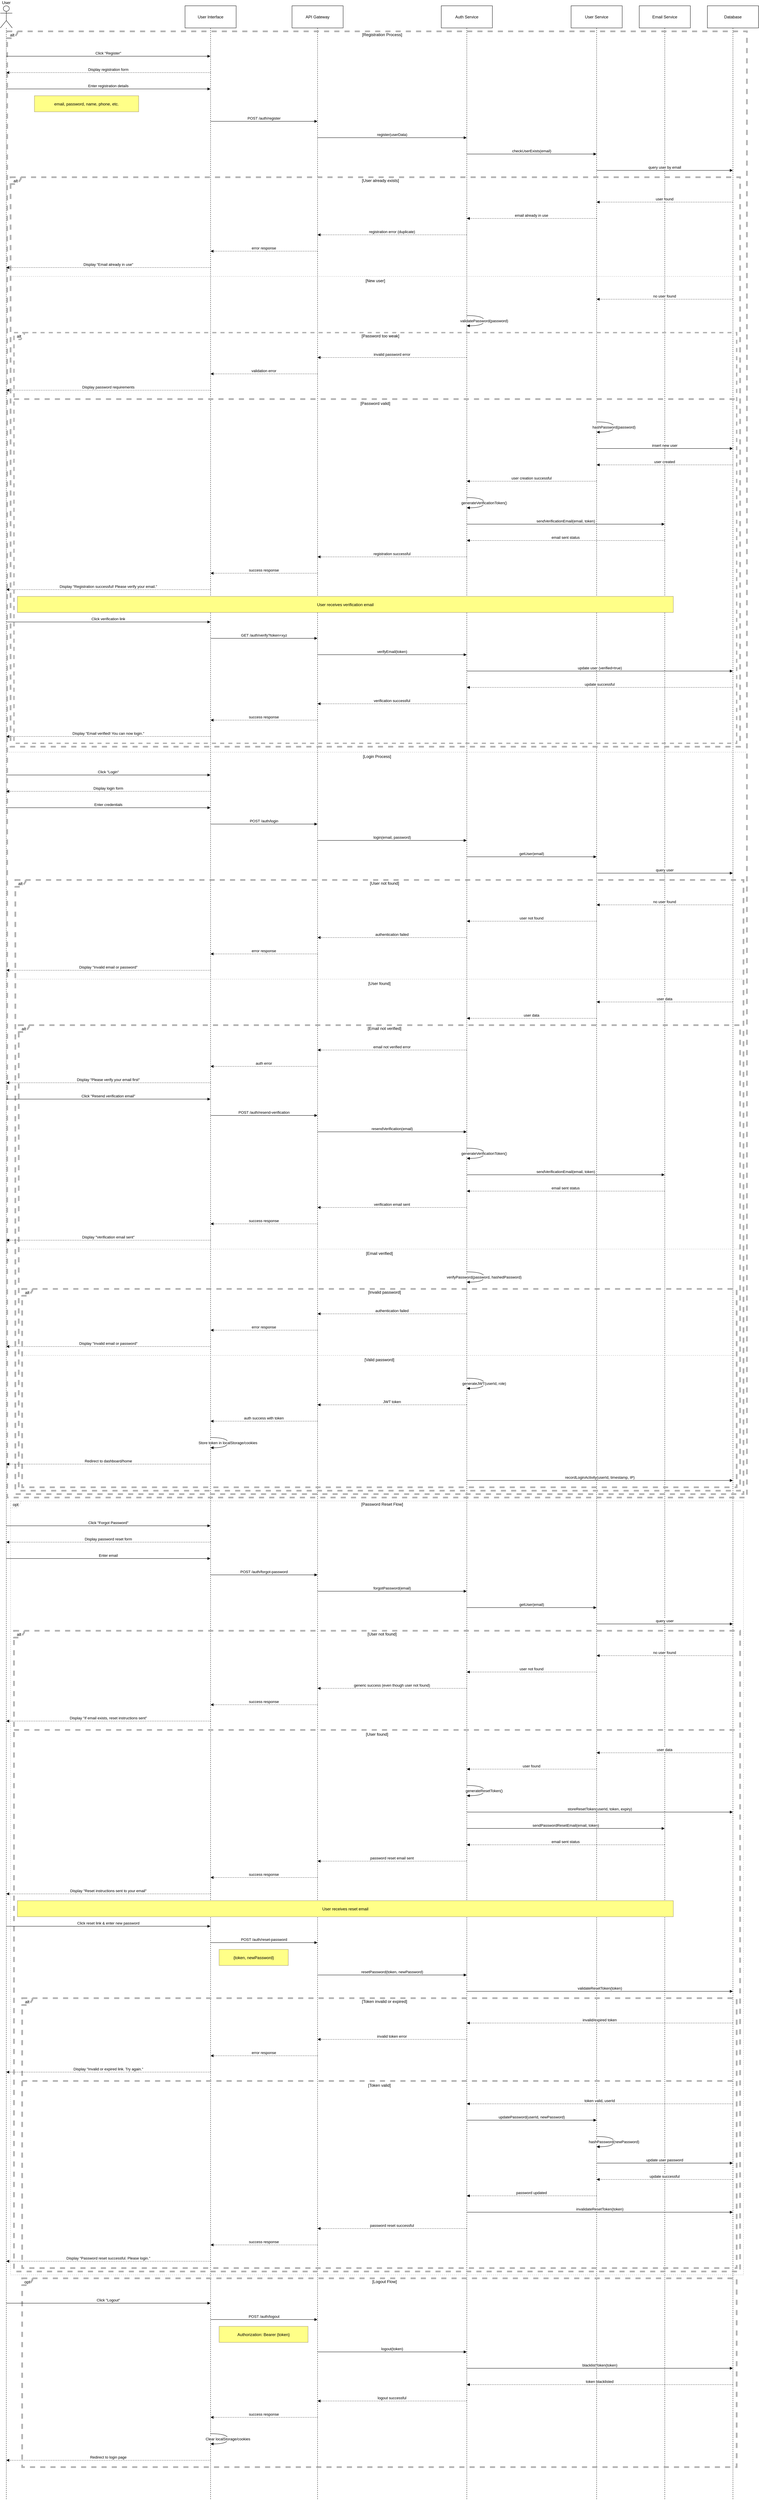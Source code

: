 <mxfile version="26.2.2">
  <diagram name="Page-1" id="yEhQBcXNi6j1XUw0fWUO">
    <mxGraphModel dx="1680" dy="1029" grid="1" gridSize="10" guides="1" tooltips="1" connect="1" arrows="1" fold="1" page="1" pageScale="1" pageWidth="850" pageHeight="1100" math="0" shadow="0">
      <root>
        <mxCell id="0" />
        <mxCell id="1" parent="0" />
        <mxCell id="PhnPV0rfydqtkL6QS3ha-1" value="User" style="shape=umlLifeline;perimeter=lifelinePerimeter;whiteSpace=wrap;container=1;dropTarget=0;collapsible=0;recursiveResize=0;outlineConnect=0;portConstraint=eastwest;newEdgeStyle={&quot;edgeStyle&quot;:&quot;elbowEdgeStyle&quot;,&quot;elbow&quot;:&quot;vertical&quot;,&quot;curved&quot;:0,&quot;rounded&quot;:0};participant=umlActor;verticalAlign=bottom;labelPosition=center;verticalLabelPosition=top;align=center;size=65;" vertex="1" parent="1">
          <mxGeometry x="20" y="20" width="35" height="7317" as="geometry" />
        </mxCell>
        <mxCell id="PhnPV0rfydqtkL6QS3ha-2" value="User Interface" style="shape=umlLifeline;perimeter=lifelinePerimeter;whiteSpace=wrap;container=1;dropTarget=0;collapsible=0;recursiveResize=0;outlineConnect=0;portConstraint=eastwest;newEdgeStyle={&quot;edgeStyle&quot;:&quot;elbowEdgeStyle&quot;,&quot;elbow&quot;:&quot;vertical&quot;,&quot;curved&quot;:0,&quot;rounded&quot;:0};size=65;" vertex="1" parent="1">
          <mxGeometry x="562" y="20" width="150" height="7317" as="geometry" />
        </mxCell>
        <mxCell id="PhnPV0rfydqtkL6QS3ha-3" value="API Gateway" style="shape=umlLifeline;perimeter=lifelinePerimeter;whiteSpace=wrap;container=1;dropTarget=0;collapsible=0;recursiveResize=0;outlineConnect=0;portConstraint=eastwest;newEdgeStyle={&quot;edgeStyle&quot;:&quot;elbowEdgeStyle&quot;,&quot;elbow&quot;:&quot;vertical&quot;,&quot;curved&quot;:0,&quot;rounded&quot;:0};size=65;" vertex="1" parent="1">
          <mxGeometry x="876" y="20" width="150" height="7317" as="geometry" />
        </mxCell>
        <mxCell id="PhnPV0rfydqtkL6QS3ha-4" value="Auth Service" style="shape=umlLifeline;perimeter=lifelinePerimeter;whiteSpace=wrap;container=1;dropTarget=0;collapsible=0;recursiveResize=0;outlineConnect=0;portConstraint=eastwest;newEdgeStyle={&quot;edgeStyle&quot;:&quot;elbowEdgeStyle&quot;,&quot;elbow&quot;:&quot;vertical&quot;,&quot;curved&quot;:0,&quot;rounded&quot;:0};size=65;" vertex="1" parent="1">
          <mxGeometry x="1314" y="20" width="150" height="7317" as="geometry" />
        </mxCell>
        <mxCell id="PhnPV0rfydqtkL6QS3ha-5" value="User Service" style="shape=umlLifeline;perimeter=lifelinePerimeter;whiteSpace=wrap;container=1;dropTarget=0;collapsible=0;recursiveResize=0;outlineConnect=0;portConstraint=eastwest;newEdgeStyle={&quot;edgeStyle&quot;:&quot;elbowEdgeStyle&quot;,&quot;elbow&quot;:&quot;vertical&quot;,&quot;curved&quot;:0,&quot;rounded&quot;:0};size=65;" vertex="1" parent="1">
          <mxGeometry x="1695" y="20" width="150" height="7317" as="geometry" />
        </mxCell>
        <mxCell id="PhnPV0rfydqtkL6QS3ha-6" value="Email Service" style="shape=umlLifeline;perimeter=lifelinePerimeter;whiteSpace=wrap;container=1;dropTarget=0;collapsible=0;recursiveResize=0;outlineConnect=0;portConstraint=eastwest;newEdgeStyle={&quot;edgeStyle&quot;:&quot;elbowEdgeStyle&quot;,&quot;elbow&quot;:&quot;vertical&quot;,&quot;curved&quot;:0,&quot;rounded&quot;:0};size=65;" vertex="1" parent="1">
          <mxGeometry x="1895" y="20" width="150" height="7317" as="geometry" />
        </mxCell>
        <mxCell id="PhnPV0rfydqtkL6QS3ha-7" value="Database" style="shape=umlLifeline;perimeter=lifelinePerimeter;whiteSpace=wrap;container=1;dropTarget=0;collapsible=0;recursiveResize=0;outlineConnect=0;portConstraint=eastwest;newEdgeStyle={&quot;edgeStyle&quot;:&quot;elbowEdgeStyle&quot;,&quot;elbow&quot;:&quot;vertical&quot;,&quot;curved&quot;:0,&quot;rounded&quot;:0};size=65;" vertex="1" parent="1">
          <mxGeometry x="2095" y="20" width="150" height="7317" as="geometry" />
        </mxCell>
        <mxCell id="PhnPV0rfydqtkL6QS3ha-8" value="alt" style="shape=umlFrame;dashed=1;pointerEvents=0;dropTarget=0;strokeColor=#B3B3B3;height=20;width=30;strokeWidth=4;" vertex="1" parent="1">
          <mxGeometry x="60" y="979" width="2121" height="1205" as="geometry" />
        </mxCell>
        <mxCell id="PhnPV0rfydqtkL6QS3ha-9" value="[Password too weak]" style="text;strokeColor=none;fillColor=none;align=center;verticalAlign=middle;whiteSpace=wrap;" vertex="1" parent="PhnPV0rfydqtkL6QS3ha-8">
          <mxGeometry x="30" width="2091" height="20" as="geometry" />
        </mxCell>
        <mxCell id="PhnPV0rfydqtkL6QS3ha-10" value="[Password valid]" style="shape=line;dashed=1;whiteSpace=wrap;verticalAlign=top;labelPosition=center;verticalLabelPosition=middle;align=center;strokeColor=#B3B3B3;strokeWidth=5;" vertex="1" parent="PhnPV0rfydqtkL6QS3ha-8">
          <mxGeometry y="194" width="2121" height="2" as="geometry" />
        </mxCell>
        <mxCell id="PhnPV0rfydqtkL6QS3ha-11" value="alt" style="shape=umlFrame;dashed=1;pointerEvents=0;dropTarget=0;strokeColor=#B3B3B3;height=20;width=30;strokeWidth=5;" vertex="1" parent="1">
          <mxGeometry x="50" y="523" width="2141" height="1671" as="geometry" />
        </mxCell>
        <mxCell id="PhnPV0rfydqtkL6QS3ha-12" value="[User already exists]" style="text;strokeColor=none;fillColor=none;align=center;verticalAlign=middle;whiteSpace=wrap;" vertex="1" parent="PhnPV0rfydqtkL6QS3ha-11">
          <mxGeometry x="30" width="2111" height="20" as="geometry" />
        </mxCell>
        <mxCell id="PhnPV0rfydqtkL6QS3ha-13" value="[New user]" style="shape=line;dashed=1;whiteSpace=wrap;verticalAlign=top;labelPosition=center;verticalLabelPosition=middle;align=center;strokeColor=#B3B3B3;" vertex="1" parent="PhnPV0rfydqtkL6QS3ha-11">
          <mxGeometry y="290" width="2141" height="2" as="geometry" />
        </mxCell>
        <mxCell id="PhnPV0rfydqtkL6QS3ha-14" value="alt" style="shape=umlFrame;dashed=1;pointerEvents=0;dropTarget=0;strokeColor=#B3B3B3;height=20;width=30;strokeWidth=5;" vertex="1" parent="1">
          <mxGeometry x="84" y="3785" width="2097" height="582" as="geometry" />
        </mxCell>
        <mxCell id="PhnPV0rfydqtkL6QS3ha-15" value="[Invalid password]" style="text;strokeColor=none;fillColor=none;align=center;verticalAlign=middle;whiteSpace=wrap;" vertex="1" parent="PhnPV0rfydqtkL6QS3ha-14">
          <mxGeometry x="30" width="2067" height="20" as="geometry" />
        </mxCell>
        <mxCell id="PhnPV0rfydqtkL6QS3ha-16" value="[Valid password]" style="shape=line;dashed=1;whiteSpace=wrap;verticalAlign=top;labelPosition=center;verticalLabelPosition=middle;align=center;strokeColor=#B3B3B3;" vertex="1" parent="PhnPV0rfydqtkL6QS3ha-14">
          <mxGeometry y="194" width="2097" height="2" as="geometry" />
        </mxCell>
        <mxCell id="PhnPV0rfydqtkL6QS3ha-17" value="alt" style="shape=umlFrame;dashed=1;pointerEvents=0;dropTarget=0;strokeColor=#B3B3B3;height=20;width=30;strokeWidth=5;" vertex="1" parent="1">
          <mxGeometry x="74" y="3011" width="2117" height="1366" as="geometry" />
        </mxCell>
        <mxCell id="PhnPV0rfydqtkL6QS3ha-18" value="[Email not verified]" style="text;strokeColor=none;fillColor=none;align=center;verticalAlign=middle;whiteSpace=wrap;" vertex="1" parent="PhnPV0rfydqtkL6QS3ha-17">
          <mxGeometry x="30" width="2087" height="20" as="geometry" />
        </mxCell>
        <mxCell id="PhnPV0rfydqtkL6QS3ha-19" value="[Email verified]" style="shape=line;dashed=1;whiteSpace=wrap;verticalAlign=top;labelPosition=center;verticalLabelPosition=middle;align=center;strokeColor=#B3B3B3;" vertex="1" parent="PhnPV0rfydqtkL6QS3ha-17">
          <mxGeometry y="656" width="2117" height="2" as="geometry" />
        </mxCell>
        <mxCell id="PhnPV0rfydqtkL6QS3ha-20" value="alt" style="shape=umlFrame;dashed=1;pointerEvents=0;dropTarget=0;strokeColor=#B3B3B3;height=20;width=30;strokeWidth=5;" vertex="1" parent="1">
          <mxGeometry x="64" y="2585" width="2137" height="1802" as="geometry" />
        </mxCell>
        <mxCell id="PhnPV0rfydqtkL6QS3ha-21" value="[User not found]" style="text;strokeColor=none;fillColor=none;align=center;verticalAlign=middle;whiteSpace=wrap;" vertex="1" parent="PhnPV0rfydqtkL6QS3ha-20">
          <mxGeometry x="30" width="2107" height="20" as="geometry" />
        </mxCell>
        <mxCell id="PhnPV0rfydqtkL6QS3ha-22" value="[User found]" style="shape=line;dashed=1;whiteSpace=wrap;verticalAlign=top;labelPosition=center;verticalLabelPosition=middle;align=center;strokeColor=#B3B3B3;" vertex="1" parent="PhnPV0rfydqtkL6QS3ha-20">
          <mxGeometry y="290" width="2137" height="2" as="geometry" />
        </mxCell>
        <mxCell id="PhnPV0rfydqtkL6QS3ha-23" value="alt" style="shape=umlFrame;dashed=1;pointerEvents=0;dropTarget=0;strokeColor=#B3B3B3;height=20;width=30;strokeWidth=5;" vertex="1" parent="1">
          <mxGeometry x="40" y="95" width="2171" height="4302" as="geometry" />
        </mxCell>
        <mxCell id="PhnPV0rfydqtkL6QS3ha-24" value="[Registration Process]" style="text;strokeColor=none;fillColor=none;align=center;verticalAlign=middle;whiteSpace=wrap;" vertex="1" parent="PhnPV0rfydqtkL6QS3ha-23">
          <mxGeometry x="30" width="2141" height="20" as="geometry" />
        </mxCell>
        <mxCell id="PhnPV0rfydqtkL6QS3ha-25" value="[Login Process]" style="shape=line;dashed=1;whiteSpace=wrap;verticalAlign=top;labelPosition=center;verticalLabelPosition=middle;align=center;strokeColor=#B3B3B3;" vertex="1" parent="PhnPV0rfydqtkL6QS3ha-23">
          <mxGeometry y="2114" width="2171" height="2" as="geometry" />
        </mxCell>
        <mxCell id="PhnPV0rfydqtkL6QS3ha-26" value="alt" style="shape=umlFrame;dashed=1;pointerEvents=0;dropTarget=0;strokeColor=#B3B3B3;height=20;width=30;strokeWidth=5;" vertex="1" parent="1">
          <mxGeometry x="84" y="5866" width="2097" height="792" as="geometry" />
        </mxCell>
        <mxCell id="PhnPV0rfydqtkL6QS3ha-27" value="[Token invalid or expired]" style="text;strokeColor=none;fillColor=none;align=center;verticalAlign=middle;whiteSpace=wrap;" vertex="1" parent="PhnPV0rfydqtkL6QS3ha-26">
          <mxGeometry x="30" width="2067" height="20" as="geometry" />
        </mxCell>
        <mxCell id="PhnPV0rfydqtkL6QS3ha-28" value="[Token valid]" style="shape=line;dashed=1;whiteSpace=wrap;verticalAlign=top;labelPosition=center;verticalLabelPosition=middle;align=center;strokeColor=#B3B3B3;strokeWidth=5;" vertex="1" parent="PhnPV0rfydqtkL6QS3ha-26">
          <mxGeometry y="242" width="2097" height="2" as="geometry" />
        </mxCell>
        <mxCell id="PhnPV0rfydqtkL6QS3ha-29" value="alt" style="shape=umlFrame;dashed=1;pointerEvents=0;dropTarget=0;strokeColor=#B3B3B3;height=20;width=30;strokeWidth=5;" vertex="1" parent="1">
          <mxGeometry x="60" y="4788" width="2131" height="1880" as="geometry" />
        </mxCell>
        <mxCell id="PhnPV0rfydqtkL6QS3ha-30" value="[User not found]" style="text;strokeColor=none;fillColor=none;align=center;verticalAlign=middle;whiteSpace=wrap;" vertex="1" parent="PhnPV0rfydqtkL6QS3ha-29">
          <mxGeometry x="30" width="2101" height="20" as="geometry" />
        </mxCell>
        <mxCell id="PhnPV0rfydqtkL6QS3ha-31" value="[User found]" style="shape=line;dashed=1;whiteSpace=wrap;verticalAlign=top;labelPosition=center;verticalLabelPosition=middle;align=center;strokeColor=#B3B3B3;strokeWidth=5;" vertex="1" parent="PhnPV0rfydqtkL6QS3ha-29">
          <mxGeometry y="290" width="2131" height="2" as="geometry" />
        </mxCell>
        <mxCell id="PhnPV0rfydqtkL6QS3ha-32" value="opt" style="shape=umlFrame;dashed=1;pointerEvents=0;dropTarget=0;strokeColor=#B3B3B3;height=20;width=30" vertex="1" parent="1">
          <mxGeometry x="50" y="4407" width="2151" height="2271" as="geometry" />
        </mxCell>
        <mxCell id="PhnPV0rfydqtkL6QS3ha-33" value="[Password Reset Flow]" style="text;strokeColor=none;fillColor=none;align=center;verticalAlign=middle;whiteSpace=wrap;" vertex="1" parent="PhnPV0rfydqtkL6QS3ha-32">
          <mxGeometry x="30" width="2121" height="20" as="geometry" />
        </mxCell>
        <mxCell id="PhnPV0rfydqtkL6QS3ha-34" value="opt" style="shape=umlFrame;dashed=1;pointerEvents=0;dropTarget=0;strokeColor=#B3B3B3;height=20;width=30;strokeWidth=5;" vertex="1" parent="1">
          <mxGeometry x="84" y="6688" width="2097" height="554" as="geometry" />
        </mxCell>
        <mxCell id="PhnPV0rfydqtkL6QS3ha-35" value="[Logout Flow]" style="text;strokeColor=none;fillColor=none;align=center;verticalAlign=middle;whiteSpace=wrap;" vertex="1" parent="PhnPV0rfydqtkL6QS3ha-34">
          <mxGeometry x="30" width="2067" height="20" as="geometry" />
        </mxCell>
        <mxCell id="PhnPV0rfydqtkL6QS3ha-36" value="Click &quot;Register&quot;" style="verticalAlign=bottom;edgeStyle=elbowEdgeStyle;elbow=vertical;curved=0;rounded=0;endArrow=block;" edge="1" parent="1" source="PhnPV0rfydqtkL6QS3ha-1" target="PhnPV0rfydqtkL6QS3ha-2">
          <mxGeometry relative="1" as="geometry">
            <Array as="points">
              <mxPoint x="375" y="168" />
            </Array>
          </mxGeometry>
        </mxCell>
        <mxCell id="PhnPV0rfydqtkL6QS3ha-37" value="Display registration form" style="verticalAlign=bottom;edgeStyle=elbowEdgeStyle;elbow=vertical;curved=0;rounded=0;dashed=1;dashPattern=2 3;endArrow=block;" edge="1" parent="1" source="PhnPV0rfydqtkL6QS3ha-2" target="PhnPV0rfydqtkL6QS3ha-1">
          <mxGeometry relative="1" as="geometry">
            <Array as="points">
              <mxPoint x="378" y="216" />
            </Array>
          </mxGeometry>
        </mxCell>
        <mxCell id="PhnPV0rfydqtkL6QS3ha-38" value="Enter registration details" style="verticalAlign=bottom;edgeStyle=elbowEdgeStyle;elbow=vertical;curved=0;rounded=0;endArrow=block;" edge="1" parent="1" source="PhnPV0rfydqtkL6QS3ha-1" target="PhnPV0rfydqtkL6QS3ha-2">
          <mxGeometry relative="1" as="geometry">
            <Array as="points">
              <mxPoint x="375" y="264" />
            </Array>
          </mxGeometry>
        </mxCell>
        <mxCell id="PhnPV0rfydqtkL6QS3ha-39" value="POST /auth/register" style="verticalAlign=bottom;edgeStyle=elbowEdgeStyle;elbow=vertical;curved=0;rounded=0;endArrow=block;" edge="1" parent="1" source="PhnPV0rfydqtkL6QS3ha-2" target="PhnPV0rfydqtkL6QS3ha-3">
          <mxGeometry relative="1" as="geometry">
            <Array as="points">
              <mxPoint x="803" y="359" />
            </Array>
          </mxGeometry>
        </mxCell>
        <mxCell id="PhnPV0rfydqtkL6QS3ha-40" value="register(userData)" style="verticalAlign=bottom;edgeStyle=elbowEdgeStyle;elbow=vertical;curved=0;rounded=0;endArrow=block;" edge="1" parent="1" source="PhnPV0rfydqtkL6QS3ha-3" target="PhnPV0rfydqtkL6QS3ha-4">
          <mxGeometry relative="1" as="geometry">
            <Array as="points">
              <mxPoint x="1179" y="407" />
            </Array>
          </mxGeometry>
        </mxCell>
        <mxCell id="PhnPV0rfydqtkL6QS3ha-41" value="checkUserExists(email)" style="verticalAlign=bottom;edgeStyle=elbowEdgeStyle;elbow=vertical;curved=0;rounded=0;endArrow=block;" edge="1" parent="1" source="PhnPV0rfydqtkL6QS3ha-4" target="PhnPV0rfydqtkL6QS3ha-5">
          <mxGeometry relative="1" as="geometry">
            <Array as="points">
              <mxPoint x="1588" y="455" />
            </Array>
          </mxGeometry>
        </mxCell>
        <mxCell id="PhnPV0rfydqtkL6QS3ha-42" value="query user by email" style="verticalAlign=bottom;edgeStyle=elbowEdgeStyle;elbow=vertical;curved=0;rounded=0;endArrow=block;" edge="1" parent="1" source="PhnPV0rfydqtkL6QS3ha-5" target="PhnPV0rfydqtkL6QS3ha-7">
          <mxGeometry relative="1" as="geometry">
            <Array as="points">
              <mxPoint x="1979" y="503" />
            </Array>
          </mxGeometry>
        </mxCell>
        <mxCell id="PhnPV0rfydqtkL6QS3ha-43" value="user found" style="verticalAlign=bottom;edgeStyle=elbowEdgeStyle;elbow=vertical;curved=0;rounded=0;dashed=1;dashPattern=2 3;endArrow=block;" edge="1" parent="1" source="PhnPV0rfydqtkL6QS3ha-7" target="PhnPV0rfydqtkL6QS3ha-5">
          <mxGeometry relative="1" as="geometry">
            <Array as="points">
              <mxPoint x="1982" y="596" />
            </Array>
          </mxGeometry>
        </mxCell>
        <mxCell id="PhnPV0rfydqtkL6QS3ha-44" value="email already in use" style="verticalAlign=bottom;edgeStyle=elbowEdgeStyle;elbow=vertical;curved=0;rounded=0;dashed=1;dashPattern=2 3;endArrow=block;" edge="1" parent="1" source="PhnPV0rfydqtkL6QS3ha-5" target="PhnPV0rfydqtkL6QS3ha-4">
          <mxGeometry relative="1" as="geometry">
            <Array as="points">
              <mxPoint x="1591" y="644" />
            </Array>
          </mxGeometry>
        </mxCell>
        <mxCell id="PhnPV0rfydqtkL6QS3ha-45" value="registration error (duplicate)" style="verticalAlign=bottom;edgeStyle=elbowEdgeStyle;elbow=vertical;curved=0;rounded=0;dashed=1;dashPattern=2 3;endArrow=block;" edge="1" parent="1" source="PhnPV0rfydqtkL6QS3ha-4" target="PhnPV0rfydqtkL6QS3ha-3">
          <mxGeometry relative="1" as="geometry">
            <Array as="points">
              <mxPoint x="1182" y="692" />
            </Array>
          </mxGeometry>
        </mxCell>
        <mxCell id="PhnPV0rfydqtkL6QS3ha-46" value="error response" style="verticalAlign=bottom;edgeStyle=elbowEdgeStyle;elbow=vertical;curved=0;rounded=0;dashed=1;dashPattern=2 3;endArrow=block;" edge="1" parent="1" source="PhnPV0rfydqtkL6QS3ha-3" target="PhnPV0rfydqtkL6QS3ha-2">
          <mxGeometry relative="1" as="geometry">
            <Array as="points">
              <mxPoint x="806" y="740" />
            </Array>
          </mxGeometry>
        </mxCell>
        <mxCell id="PhnPV0rfydqtkL6QS3ha-47" value="Display &quot;Email already in use&quot;" style="verticalAlign=bottom;edgeStyle=elbowEdgeStyle;elbow=vertical;curved=0;rounded=0;dashed=1;dashPattern=2 3;endArrow=block;" edge="1" parent="1" source="PhnPV0rfydqtkL6QS3ha-2" target="PhnPV0rfydqtkL6QS3ha-1">
          <mxGeometry relative="1" as="geometry">
            <Array as="points">
              <mxPoint x="378" y="788" />
            </Array>
          </mxGeometry>
        </mxCell>
        <mxCell id="PhnPV0rfydqtkL6QS3ha-48" value="no user found" style="verticalAlign=bottom;edgeStyle=elbowEdgeStyle;elbow=vertical;curved=0;rounded=0;dashed=1;dashPattern=2 3;endArrow=block;" edge="1" parent="1" source="PhnPV0rfydqtkL6QS3ha-7" target="PhnPV0rfydqtkL6QS3ha-5">
          <mxGeometry relative="1" as="geometry">
            <Array as="points">
              <mxPoint x="1982" y="881" />
            </Array>
          </mxGeometry>
        </mxCell>
        <mxCell id="PhnPV0rfydqtkL6QS3ha-49" value="validatePassword(password)" style="curved=1;endArrow=block;rounded=0;" edge="1" parent="1" source="PhnPV0rfydqtkL6QS3ha-4" target="PhnPV0rfydqtkL6QS3ha-4">
          <mxGeometry relative="1" as="geometry">
            <Array as="points">
              <mxPoint x="1440" y="929" />
              <mxPoint x="1440" y="959" />
            </Array>
          </mxGeometry>
        </mxCell>
        <mxCell id="PhnPV0rfydqtkL6QS3ha-50" value="invalid password error" style="verticalAlign=bottom;edgeStyle=elbowEdgeStyle;elbow=vertical;curved=0;rounded=0;dashed=1;dashPattern=2 3;endArrow=block;" edge="1" parent="1" source="PhnPV0rfydqtkL6QS3ha-4" target="PhnPV0rfydqtkL6QS3ha-3">
          <mxGeometry relative="1" as="geometry">
            <Array as="points">
              <mxPoint x="1182" y="1052" />
            </Array>
          </mxGeometry>
        </mxCell>
        <mxCell id="PhnPV0rfydqtkL6QS3ha-51" value="validation error" style="verticalAlign=bottom;edgeStyle=elbowEdgeStyle;elbow=vertical;curved=0;rounded=0;dashed=1;dashPattern=2 3;endArrow=block;" edge="1" parent="1" source="PhnPV0rfydqtkL6QS3ha-3" target="PhnPV0rfydqtkL6QS3ha-2">
          <mxGeometry relative="1" as="geometry">
            <Array as="points">
              <mxPoint x="806" y="1100" />
            </Array>
          </mxGeometry>
        </mxCell>
        <mxCell id="PhnPV0rfydqtkL6QS3ha-52" value="Display password requirements" style="verticalAlign=bottom;edgeStyle=elbowEdgeStyle;elbow=vertical;curved=0;rounded=0;dashed=1;dashPattern=2 3;endArrow=block;" edge="1" parent="1" source="PhnPV0rfydqtkL6QS3ha-2" target="PhnPV0rfydqtkL6QS3ha-1">
          <mxGeometry relative="1" as="geometry">
            <Array as="points">
              <mxPoint x="378" y="1148" />
            </Array>
          </mxGeometry>
        </mxCell>
        <mxCell id="PhnPV0rfydqtkL6QS3ha-53" value="hashPassword(password)" style="curved=1;endArrow=block;rounded=0;" edge="1" parent="1" source="PhnPV0rfydqtkL6QS3ha-5" target="PhnPV0rfydqtkL6QS3ha-5">
          <mxGeometry relative="1" as="geometry">
            <Array as="points">
              <mxPoint x="1821" y="1241" />
              <mxPoint x="1821" y="1271" />
            </Array>
          </mxGeometry>
        </mxCell>
        <mxCell id="PhnPV0rfydqtkL6QS3ha-54" value="insert new user" style="verticalAlign=bottom;edgeStyle=elbowEdgeStyle;elbow=vertical;curved=0;rounded=0;endArrow=block;" edge="1" parent="1" source="PhnPV0rfydqtkL6QS3ha-5" target="PhnPV0rfydqtkL6QS3ha-7">
          <mxGeometry relative="1" as="geometry">
            <Array as="points">
              <mxPoint x="1979" y="1319" />
            </Array>
          </mxGeometry>
        </mxCell>
        <mxCell id="PhnPV0rfydqtkL6QS3ha-55" value="user created" style="verticalAlign=bottom;edgeStyle=elbowEdgeStyle;elbow=vertical;curved=0;rounded=0;dashed=1;dashPattern=2 3;endArrow=block;" edge="1" parent="1" source="PhnPV0rfydqtkL6QS3ha-7" target="PhnPV0rfydqtkL6QS3ha-5">
          <mxGeometry relative="1" as="geometry">
            <Array as="points">
              <mxPoint x="1982" y="1367" />
            </Array>
          </mxGeometry>
        </mxCell>
        <mxCell id="PhnPV0rfydqtkL6QS3ha-56" value="user creation successful" style="verticalAlign=bottom;edgeStyle=elbowEdgeStyle;elbow=vertical;curved=0;rounded=0;dashed=1;dashPattern=2 3;endArrow=block;" edge="1" parent="1" source="PhnPV0rfydqtkL6QS3ha-5" target="PhnPV0rfydqtkL6QS3ha-4">
          <mxGeometry relative="1" as="geometry">
            <Array as="points">
              <mxPoint x="1591" y="1415" />
            </Array>
          </mxGeometry>
        </mxCell>
        <mxCell id="PhnPV0rfydqtkL6QS3ha-57" value="generateVerificationToken()" style="curved=1;endArrow=block;rounded=0;" edge="1" parent="1" source="PhnPV0rfydqtkL6QS3ha-4" target="PhnPV0rfydqtkL6QS3ha-4">
          <mxGeometry relative="1" as="geometry">
            <Array as="points">
              <mxPoint x="1440" y="1463" />
              <mxPoint x="1440" y="1493" />
            </Array>
          </mxGeometry>
        </mxCell>
        <mxCell id="PhnPV0rfydqtkL6QS3ha-58" value="sendVerificationEmail(email, token)" style="verticalAlign=bottom;edgeStyle=elbowEdgeStyle;elbow=vertical;curved=0;rounded=0;endArrow=block;" edge="1" parent="1" source="PhnPV0rfydqtkL6QS3ha-4" target="PhnPV0rfydqtkL6QS3ha-6">
          <mxGeometry relative="1" as="geometry">
            <Array as="points">
              <mxPoint x="1688" y="1541" />
            </Array>
          </mxGeometry>
        </mxCell>
        <mxCell id="PhnPV0rfydqtkL6QS3ha-59" value="email sent status" style="verticalAlign=bottom;edgeStyle=elbowEdgeStyle;elbow=vertical;curved=0;rounded=0;dashed=1;dashPattern=2 3;endArrow=block;" edge="1" parent="1" source="PhnPV0rfydqtkL6QS3ha-6" target="PhnPV0rfydqtkL6QS3ha-4">
          <mxGeometry relative="1" as="geometry">
            <Array as="points">
              <mxPoint x="1691" y="1589" />
            </Array>
          </mxGeometry>
        </mxCell>
        <mxCell id="PhnPV0rfydqtkL6QS3ha-60" value="registration successful" style="verticalAlign=bottom;edgeStyle=elbowEdgeStyle;elbow=vertical;curved=0;rounded=0;dashed=1;dashPattern=2 3;endArrow=block;" edge="1" parent="1" source="PhnPV0rfydqtkL6QS3ha-4" target="PhnPV0rfydqtkL6QS3ha-3">
          <mxGeometry relative="1" as="geometry">
            <Array as="points">
              <mxPoint x="1182" y="1637" />
            </Array>
          </mxGeometry>
        </mxCell>
        <mxCell id="PhnPV0rfydqtkL6QS3ha-61" value="success response" style="verticalAlign=bottom;edgeStyle=elbowEdgeStyle;elbow=vertical;curved=0;rounded=0;dashed=1;dashPattern=2 3;endArrow=block;" edge="1" parent="1" source="PhnPV0rfydqtkL6QS3ha-3" target="PhnPV0rfydqtkL6QS3ha-2">
          <mxGeometry relative="1" as="geometry">
            <Array as="points">
              <mxPoint x="806" y="1685" />
            </Array>
          </mxGeometry>
        </mxCell>
        <mxCell id="PhnPV0rfydqtkL6QS3ha-62" value="Display &quot;Registration successful! Please verify your email.&quot;" style="verticalAlign=bottom;edgeStyle=elbowEdgeStyle;elbow=vertical;curved=0;rounded=0;dashed=1;dashPattern=2 3;endArrow=block;" edge="1" parent="1" source="PhnPV0rfydqtkL6QS3ha-2" target="PhnPV0rfydqtkL6QS3ha-1">
          <mxGeometry relative="1" as="geometry">
            <Array as="points">
              <mxPoint x="378" y="1733" />
            </Array>
          </mxGeometry>
        </mxCell>
        <mxCell id="PhnPV0rfydqtkL6QS3ha-63" value="Click verification link" style="verticalAlign=bottom;edgeStyle=elbowEdgeStyle;elbow=vertical;curved=0;rounded=0;endArrow=block;" edge="1" parent="1" source="PhnPV0rfydqtkL6QS3ha-1" target="PhnPV0rfydqtkL6QS3ha-2">
          <mxGeometry relative="1" as="geometry">
            <Array as="points">
              <mxPoint x="375" y="1828" />
            </Array>
          </mxGeometry>
        </mxCell>
        <mxCell id="PhnPV0rfydqtkL6QS3ha-64" value="GET /auth/verify?token=xyz" style="verticalAlign=bottom;edgeStyle=elbowEdgeStyle;elbow=vertical;curved=0;rounded=0;endArrow=block;" edge="1" parent="1" source="PhnPV0rfydqtkL6QS3ha-2" target="PhnPV0rfydqtkL6QS3ha-3">
          <mxGeometry relative="1" as="geometry">
            <Array as="points">
              <mxPoint x="803" y="1876" />
            </Array>
          </mxGeometry>
        </mxCell>
        <mxCell id="PhnPV0rfydqtkL6QS3ha-65" value="verifyEmail(token)" style="verticalAlign=bottom;edgeStyle=elbowEdgeStyle;elbow=vertical;curved=0;rounded=0;endArrow=block;" edge="1" parent="1" source="PhnPV0rfydqtkL6QS3ha-3" target="PhnPV0rfydqtkL6QS3ha-4">
          <mxGeometry relative="1" as="geometry">
            <Array as="points">
              <mxPoint x="1179" y="1924" />
            </Array>
          </mxGeometry>
        </mxCell>
        <mxCell id="PhnPV0rfydqtkL6QS3ha-66" value="update user (verified=true)" style="verticalAlign=bottom;edgeStyle=elbowEdgeStyle;elbow=vertical;curved=0;rounded=0;endArrow=block;" edge="1" parent="1" source="PhnPV0rfydqtkL6QS3ha-4" target="PhnPV0rfydqtkL6QS3ha-7">
          <mxGeometry relative="1" as="geometry">
            <Array as="points">
              <mxPoint x="1788" y="1972" />
            </Array>
          </mxGeometry>
        </mxCell>
        <mxCell id="PhnPV0rfydqtkL6QS3ha-67" value="update successful" style="verticalAlign=bottom;edgeStyle=elbowEdgeStyle;elbow=vertical;curved=0;rounded=0;dashed=1;dashPattern=2 3;endArrow=block;" edge="1" parent="1" source="PhnPV0rfydqtkL6QS3ha-7" target="PhnPV0rfydqtkL6QS3ha-4">
          <mxGeometry relative="1" as="geometry">
            <Array as="points">
              <mxPoint x="1791" y="2020" />
            </Array>
          </mxGeometry>
        </mxCell>
        <mxCell id="PhnPV0rfydqtkL6QS3ha-68" value="verification successful" style="verticalAlign=bottom;edgeStyle=elbowEdgeStyle;elbow=vertical;curved=0;rounded=0;dashed=1;dashPattern=2 3;endArrow=block;" edge="1" parent="1" source="PhnPV0rfydqtkL6QS3ha-4" target="PhnPV0rfydqtkL6QS3ha-3">
          <mxGeometry relative="1" as="geometry">
            <Array as="points">
              <mxPoint x="1182" y="2068" />
            </Array>
          </mxGeometry>
        </mxCell>
        <mxCell id="PhnPV0rfydqtkL6QS3ha-69" value="success response" style="verticalAlign=bottom;edgeStyle=elbowEdgeStyle;elbow=vertical;curved=0;rounded=0;dashed=1;dashPattern=2 3;endArrow=block;" edge="1" parent="1" source="PhnPV0rfydqtkL6QS3ha-3" target="PhnPV0rfydqtkL6QS3ha-2">
          <mxGeometry relative="1" as="geometry">
            <Array as="points">
              <mxPoint x="806" y="2116" />
            </Array>
          </mxGeometry>
        </mxCell>
        <mxCell id="PhnPV0rfydqtkL6QS3ha-70" value="Display &quot;Email verified! You can now login.&quot;" style="verticalAlign=bottom;edgeStyle=elbowEdgeStyle;elbow=vertical;curved=0;rounded=0;dashed=1;dashPattern=2 3;endArrow=block;" edge="1" parent="1" source="PhnPV0rfydqtkL6QS3ha-2" target="PhnPV0rfydqtkL6QS3ha-1">
          <mxGeometry relative="1" as="geometry">
            <Array as="points">
              <mxPoint x="378" y="2164" />
            </Array>
          </mxGeometry>
        </mxCell>
        <mxCell id="PhnPV0rfydqtkL6QS3ha-71" value="Click &quot;Login&quot;" style="verticalAlign=bottom;edgeStyle=elbowEdgeStyle;elbow=vertical;curved=0;rounded=0;endArrow=block;" edge="1" parent="1" source="PhnPV0rfydqtkL6QS3ha-1" target="PhnPV0rfydqtkL6QS3ha-2">
          <mxGeometry relative="1" as="geometry">
            <Array as="points">
              <mxPoint x="375" y="2277" />
            </Array>
          </mxGeometry>
        </mxCell>
        <mxCell id="PhnPV0rfydqtkL6QS3ha-72" value="Display login form" style="verticalAlign=bottom;edgeStyle=elbowEdgeStyle;elbow=vertical;curved=0;rounded=0;dashed=1;dashPattern=2 3;endArrow=block;" edge="1" parent="1" source="PhnPV0rfydqtkL6QS3ha-2" target="PhnPV0rfydqtkL6QS3ha-1">
          <mxGeometry relative="1" as="geometry">
            <Array as="points">
              <mxPoint x="378" y="2325" />
            </Array>
          </mxGeometry>
        </mxCell>
        <mxCell id="PhnPV0rfydqtkL6QS3ha-73" value="Enter credentials" style="verticalAlign=bottom;edgeStyle=elbowEdgeStyle;elbow=vertical;curved=0;rounded=0;endArrow=block;" edge="1" parent="1" source="PhnPV0rfydqtkL6QS3ha-1" target="PhnPV0rfydqtkL6QS3ha-2">
          <mxGeometry relative="1" as="geometry">
            <Array as="points">
              <mxPoint x="375" y="2373" />
            </Array>
          </mxGeometry>
        </mxCell>
        <mxCell id="PhnPV0rfydqtkL6QS3ha-74" value="POST /auth/login" style="verticalAlign=bottom;edgeStyle=elbowEdgeStyle;elbow=vertical;curved=0;rounded=0;endArrow=block;" edge="1" parent="1" source="PhnPV0rfydqtkL6QS3ha-2" target="PhnPV0rfydqtkL6QS3ha-3">
          <mxGeometry relative="1" as="geometry">
            <Array as="points">
              <mxPoint x="803" y="2421" />
            </Array>
          </mxGeometry>
        </mxCell>
        <mxCell id="PhnPV0rfydqtkL6QS3ha-75" value="login(email, password)" style="verticalAlign=bottom;edgeStyle=elbowEdgeStyle;elbow=vertical;curved=0;rounded=0;endArrow=block;" edge="1" parent="1" source="PhnPV0rfydqtkL6QS3ha-3" target="PhnPV0rfydqtkL6QS3ha-4">
          <mxGeometry relative="1" as="geometry">
            <Array as="points">
              <mxPoint x="1179" y="2469" />
            </Array>
          </mxGeometry>
        </mxCell>
        <mxCell id="PhnPV0rfydqtkL6QS3ha-76" value="getUser(email)" style="verticalAlign=bottom;edgeStyle=elbowEdgeStyle;elbow=vertical;curved=0;rounded=0;endArrow=block;" edge="1" parent="1" source="PhnPV0rfydqtkL6QS3ha-4" target="PhnPV0rfydqtkL6QS3ha-5">
          <mxGeometry relative="1" as="geometry">
            <Array as="points">
              <mxPoint x="1588" y="2517" />
            </Array>
          </mxGeometry>
        </mxCell>
        <mxCell id="PhnPV0rfydqtkL6QS3ha-77" value="query user" style="verticalAlign=bottom;edgeStyle=elbowEdgeStyle;elbow=vertical;curved=0;rounded=0;endArrow=block;" edge="1" parent="1" source="PhnPV0rfydqtkL6QS3ha-5" target="PhnPV0rfydqtkL6QS3ha-7">
          <mxGeometry relative="1" as="geometry">
            <Array as="points">
              <mxPoint x="1979" y="2565" />
            </Array>
          </mxGeometry>
        </mxCell>
        <mxCell id="PhnPV0rfydqtkL6QS3ha-78" value="no user found" style="verticalAlign=bottom;edgeStyle=elbowEdgeStyle;elbow=vertical;curved=0;rounded=0;dashed=1;dashPattern=2 3;endArrow=block;" edge="1" parent="1" source="PhnPV0rfydqtkL6QS3ha-7" target="PhnPV0rfydqtkL6QS3ha-5">
          <mxGeometry relative="1" as="geometry">
            <Array as="points">
              <mxPoint x="1982" y="2658" />
            </Array>
          </mxGeometry>
        </mxCell>
        <mxCell id="PhnPV0rfydqtkL6QS3ha-79" value="user not found" style="verticalAlign=bottom;edgeStyle=elbowEdgeStyle;elbow=vertical;curved=0;rounded=0;dashed=1;dashPattern=2 3;endArrow=block;" edge="1" parent="1" source="PhnPV0rfydqtkL6QS3ha-5" target="PhnPV0rfydqtkL6QS3ha-4">
          <mxGeometry relative="1" as="geometry">
            <Array as="points">
              <mxPoint x="1591" y="2706" />
            </Array>
          </mxGeometry>
        </mxCell>
        <mxCell id="PhnPV0rfydqtkL6QS3ha-80" value="authentication failed" style="verticalAlign=bottom;edgeStyle=elbowEdgeStyle;elbow=vertical;curved=0;rounded=0;dashed=1;dashPattern=2 3;endArrow=block;" edge="1" parent="1" source="PhnPV0rfydqtkL6QS3ha-4" target="PhnPV0rfydqtkL6QS3ha-3">
          <mxGeometry relative="1" as="geometry">
            <Array as="points">
              <mxPoint x="1182" y="2754" />
            </Array>
          </mxGeometry>
        </mxCell>
        <mxCell id="PhnPV0rfydqtkL6QS3ha-81" value="error response" style="verticalAlign=bottom;edgeStyle=elbowEdgeStyle;elbow=vertical;curved=0;rounded=0;dashed=1;dashPattern=2 3;endArrow=block;" edge="1" parent="1" source="PhnPV0rfydqtkL6QS3ha-3" target="PhnPV0rfydqtkL6QS3ha-2">
          <mxGeometry relative="1" as="geometry">
            <Array as="points">
              <mxPoint x="806" y="2802" />
            </Array>
          </mxGeometry>
        </mxCell>
        <mxCell id="PhnPV0rfydqtkL6QS3ha-82" value="Display &quot;Invalid email or password&quot;" style="verticalAlign=bottom;edgeStyle=elbowEdgeStyle;elbow=vertical;curved=0;rounded=0;dashed=1;dashPattern=2 3;endArrow=block;" edge="1" parent="1" source="PhnPV0rfydqtkL6QS3ha-2" target="PhnPV0rfydqtkL6QS3ha-1">
          <mxGeometry relative="1" as="geometry">
            <Array as="points">
              <mxPoint x="378" y="2850" />
            </Array>
          </mxGeometry>
        </mxCell>
        <mxCell id="PhnPV0rfydqtkL6QS3ha-83" value="user data" style="verticalAlign=bottom;edgeStyle=elbowEdgeStyle;elbow=vertical;curved=0;rounded=0;dashed=1;dashPattern=2 3;endArrow=block;" edge="1" parent="1" source="PhnPV0rfydqtkL6QS3ha-7" target="PhnPV0rfydqtkL6QS3ha-5">
          <mxGeometry relative="1" as="geometry">
            <Array as="points">
              <mxPoint x="1982" y="2943" />
            </Array>
          </mxGeometry>
        </mxCell>
        <mxCell id="PhnPV0rfydqtkL6QS3ha-84" value="user data" style="verticalAlign=bottom;edgeStyle=elbowEdgeStyle;elbow=vertical;curved=0;rounded=0;dashed=1;dashPattern=2 3;endArrow=block;" edge="1" parent="1" source="PhnPV0rfydqtkL6QS3ha-5" target="PhnPV0rfydqtkL6QS3ha-4">
          <mxGeometry relative="1" as="geometry">
            <Array as="points">
              <mxPoint x="1591" y="2991" />
            </Array>
          </mxGeometry>
        </mxCell>
        <mxCell id="PhnPV0rfydqtkL6QS3ha-85" value="email not verified error" style="verticalAlign=bottom;edgeStyle=elbowEdgeStyle;elbow=vertical;curved=0;rounded=0;dashed=1;dashPattern=2 3;endArrow=block;" edge="1" parent="1" source="PhnPV0rfydqtkL6QS3ha-4" target="PhnPV0rfydqtkL6QS3ha-3">
          <mxGeometry relative="1" as="geometry">
            <Array as="points">
              <mxPoint x="1182" y="3084" />
            </Array>
          </mxGeometry>
        </mxCell>
        <mxCell id="PhnPV0rfydqtkL6QS3ha-86" value="auth error" style="verticalAlign=bottom;edgeStyle=elbowEdgeStyle;elbow=vertical;curved=0;rounded=0;dashed=1;dashPattern=2 3;endArrow=block;" edge="1" parent="1" source="PhnPV0rfydqtkL6QS3ha-3" target="PhnPV0rfydqtkL6QS3ha-2">
          <mxGeometry relative="1" as="geometry">
            <Array as="points">
              <mxPoint x="806" y="3132" />
            </Array>
          </mxGeometry>
        </mxCell>
        <mxCell id="PhnPV0rfydqtkL6QS3ha-87" value="Display &quot;Please verify your email first&quot;" style="verticalAlign=bottom;edgeStyle=elbowEdgeStyle;elbow=vertical;curved=0;rounded=0;dashed=1;dashPattern=2 3;endArrow=block;" edge="1" parent="1" source="PhnPV0rfydqtkL6QS3ha-2" target="PhnPV0rfydqtkL6QS3ha-1">
          <mxGeometry relative="1" as="geometry">
            <Array as="points">
              <mxPoint x="378" y="3180" />
            </Array>
          </mxGeometry>
        </mxCell>
        <mxCell id="PhnPV0rfydqtkL6QS3ha-88" value="Click &quot;Resend verification email&quot;" style="verticalAlign=bottom;edgeStyle=elbowEdgeStyle;elbow=vertical;curved=0;rounded=0;endArrow=block;" edge="1" parent="1" source="PhnPV0rfydqtkL6QS3ha-1" target="PhnPV0rfydqtkL6QS3ha-2">
          <mxGeometry relative="1" as="geometry">
            <Array as="points">
              <mxPoint x="375" y="3228" />
            </Array>
          </mxGeometry>
        </mxCell>
        <mxCell id="PhnPV0rfydqtkL6QS3ha-89" value="POST /auth/resend-verification" style="verticalAlign=bottom;edgeStyle=elbowEdgeStyle;elbow=vertical;curved=0;rounded=0;endArrow=block;" edge="1" parent="1" source="PhnPV0rfydqtkL6QS3ha-2" target="PhnPV0rfydqtkL6QS3ha-3">
          <mxGeometry relative="1" as="geometry">
            <Array as="points">
              <mxPoint x="803" y="3276" />
            </Array>
          </mxGeometry>
        </mxCell>
        <mxCell id="PhnPV0rfydqtkL6QS3ha-90" value="resendVerification(email)" style="verticalAlign=bottom;edgeStyle=elbowEdgeStyle;elbow=vertical;curved=0;rounded=0;endArrow=block;" edge="1" parent="1" source="PhnPV0rfydqtkL6QS3ha-3" target="PhnPV0rfydqtkL6QS3ha-4">
          <mxGeometry relative="1" as="geometry">
            <Array as="points">
              <mxPoint x="1179" y="3324" />
            </Array>
          </mxGeometry>
        </mxCell>
        <mxCell id="PhnPV0rfydqtkL6QS3ha-91" value="generateVerificationToken()" style="curved=1;endArrow=block;rounded=0;" edge="1" parent="1" source="PhnPV0rfydqtkL6QS3ha-4" target="PhnPV0rfydqtkL6QS3ha-4">
          <mxGeometry relative="1" as="geometry">
            <Array as="points">
              <mxPoint x="1440" y="3372" />
              <mxPoint x="1440" y="3402" />
            </Array>
          </mxGeometry>
        </mxCell>
        <mxCell id="PhnPV0rfydqtkL6QS3ha-92" value="sendVerificationEmail(email, token)" style="verticalAlign=bottom;edgeStyle=elbowEdgeStyle;elbow=vertical;curved=0;rounded=0;endArrow=block;" edge="1" parent="1" source="PhnPV0rfydqtkL6QS3ha-4" target="PhnPV0rfydqtkL6QS3ha-6">
          <mxGeometry relative="1" as="geometry">
            <Array as="points">
              <mxPoint x="1688" y="3450" />
            </Array>
          </mxGeometry>
        </mxCell>
        <mxCell id="PhnPV0rfydqtkL6QS3ha-93" value="email sent status" style="verticalAlign=bottom;edgeStyle=elbowEdgeStyle;elbow=vertical;curved=0;rounded=0;dashed=1;dashPattern=2 3;endArrow=block;" edge="1" parent="1" source="PhnPV0rfydqtkL6QS3ha-6" target="PhnPV0rfydqtkL6QS3ha-4">
          <mxGeometry relative="1" as="geometry">
            <Array as="points">
              <mxPoint x="1691" y="3498" />
            </Array>
          </mxGeometry>
        </mxCell>
        <mxCell id="PhnPV0rfydqtkL6QS3ha-94" value="verification email sent" style="verticalAlign=bottom;edgeStyle=elbowEdgeStyle;elbow=vertical;curved=0;rounded=0;dashed=1;dashPattern=2 3;endArrow=block;" edge="1" parent="1" source="PhnPV0rfydqtkL6QS3ha-4" target="PhnPV0rfydqtkL6QS3ha-3">
          <mxGeometry relative="1" as="geometry">
            <Array as="points">
              <mxPoint x="1182" y="3546" />
            </Array>
          </mxGeometry>
        </mxCell>
        <mxCell id="PhnPV0rfydqtkL6QS3ha-95" value="success response" style="verticalAlign=bottom;edgeStyle=elbowEdgeStyle;elbow=vertical;curved=0;rounded=0;dashed=1;dashPattern=2 3;endArrow=block;" edge="1" parent="1" source="PhnPV0rfydqtkL6QS3ha-3" target="PhnPV0rfydqtkL6QS3ha-2">
          <mxGeometry relative="1" as="geometry">
            <Array as="points">
              <mxPoint x="806" y="3594" />
            </Array>
          </mxGeometry>
        </mxCell>
        <mxCell id="PhnPV0rfydqtkL6QS3ha-96" value="Display &quot;Verification email sent&quot;" style="verticalAlign=bottom;edgeStyle=elbowEdgeStyle;elbow=vertical;curved=0;rounded=0;dashed=1;dashPattern=2 3;endArrow=block;" edge="1" parent="1" source="PhnPV0rfydqtkL6QS3ha-2" target="PhnPV0rfydqtkL6QS3ha-1">
          <mxGeometry relative="1" as="geometry">
            <Array as="points">
              <mxPoint x="378" y="3642" />
            </Array>
          </mxGeometry>
        </mxCell>
        <mxCell id="PhnPV0rfydqtkL6QS3ha-97" value="verifyPassword(password, hashedPassword)" style="curved=1;endArrow=block;rounded=0;" edge="1" parent="1" source="PhnPV0rfydqtkL6QS3ha-4" target="PhnPV0rfydqtkL6QS3ha-4">
          <mxGeometry relative="1" as="geometry">
            <Array as="points">
              <mxPoint x="1440" y="3735" />
              <mxPoint x="1440" y="3765" />
            </Array>
          </mxGeometry>
        </mxCell>
        <mxCell id="PhnPV0rfydqtkL6QS3ha-98" value="authentication failed" style="verticalAlign=bottom;edgeStyle=elbowEdgeStyle;elbow=vertical;curved=0;rounded=0;dashed=1;dashPattern=2 3;endArrow=block;" edge="1" parent="1" source="PhnPV0rfydqtkL6QS3ha-4" target="PhnPV0rfydqtkL6QS3ha-3">
          <mxGeometry relative="1" as="geometry">
            <Array as="points">
              <mxPoint x="1182" y="3858" />
            </Array>
          </mxGeometry>
        </mxCell>
        <mxCell id="PhnPV0rfydqtkL6QS3ha-99" value="error response" style="verticalAlign=bottom;edgeStyle=elbowEdgeStyle;elbow=vertical;curved=0;rounded=0;dashed=1;dashPattern=2 3;endArrow=block;" edge="1" parent="1" source="PhnPV0rfydqtkL6QS3ha-3" target="PhnPV0rfydqtkL6QS3ha-2">
          <mxGeometry relative="1" as="geometry">
            <Array as="points">
              <mxPoint x="806" y="3906" />
            </Array>
          </mxGeometry>
        </mxCell>
        <mxCell id="PhnPV0rfydqtkL6QS3ha-100" value="Display &quot;Invalid email or password&quot;" style="verticalAlign=bottom;edgeStyle=elbowEdgeStyle;elbow=vertical;curved=0;rounded=0;dashed=1;dashPattern=2 3;endArrow=block;" edge="1" parent="1" source="PhnPV0rfydqtkL6QS3ha-2" target="PhnPV0rfydqtkL6QS3ha-1">
          <mxGeometry relative="1" as="geometry">
            <Array as="points">
              <mxPoint x="378" y="3954" />
            </Array>
          </mxGeometry>
        </mxCell>
        <mxCell id="PhnPV0rfydqtkL6QS3ha-101" value="generateJWT(userId, role)" style="curved=1;endArrow=block;rounded=0;" edge="1" parent="1" source="PhnPV0rfydqtkL6QS3ha-4" target="PhnPV0rfydqtkL6QS3ha-4">
          <mxGeometry relative="1" as="geometry">
            <Array as="points">
              <mxPoint x="1440" y="4047" />
              <mxPoint x="1440" y="4077" />
            </Array>
          </mxGeometry>
        </mxCell>
        <mxCell id="PhnPV0rfydqtkL6QS3ha-102" value="JWT token" style="verticalAlign=bottom;edgeStyle=elbowEdgeStyle;elbow=vertical;curved=0;rounded=0;dashed=1;dashPattern=2 3;endArrow=block;" edge="1" parent="1" source="PhnPV0rfydqtkL6QS3ha-4" target="PhnPV0rfydqtkL6QS3ha-3">
          <mxGeometry relative="1" as="geometry">
            <Array as="points">
              <mxPoint x="1182" y="4125" />
            </Array>
          </mxGeometry>
        </mxCell>
        <mxCell id="PhnPV0rfydqtkL6QS3ha-103" value="auth success with token" style="verticalAlign=bottom;edgeStyle=elbowEdgeStyle;elbow=vertical;curved=0;rounded=0;dashed=1;dashPattern=2 3;endArrow=block;" edge="1" parent="1" source="PhnPV0rfydqtkL6QS3ha-3" target="PhnPV0rfydqtkL6QS3ha-2">
          <mxGeometry relative="1" as="geometry">
            <Array as="points">
              <mxPoint x="806" y="4173" />
            </Array>
          </mxGeometry>
        </mxCell>
        <mxCell id="PhnPV0rfydqtkL6QS3ha-104" value="Store token in localStorage/cookies" style="curved=1;endArrow=block;rounded=0;" edge="1" parent="1" source="PhnPV0rfydqtkL6QS3ha-2" target="PhnPV0rfydqtkL6QS3ha-2">
          <mxGeometry relative="1" as="geometry">
            <Array as="points">
              <mxPoint x="688" y="4221" />
              <mxPoint x="688" y="4251" />
            </Array>
          </mxGeometry>
        </mxCell>
        <mxCell id="PhnPV0rfydqtkL6QS3ha-105" value="Redirect to dashboard/home" style="verticalAlign=bottom;edgeStyle=elbowEdgeStyle;elbow=vertical;curved=0;rounded=0;dashed=1;dashPattern=2 3;endArrow=block;" edge="1" parent="1" source="PhnPV0rfydqtkL6QS3ha-2" target="PhnPV0rfydqtkL6QS3ha-1">
          <mxGeometry relative="1" as="geometry">
            <Array as="points">
              <mxPoint x="378" y="4299" />
            </Array>
          </mxGeometry>
        </mxCell>
        <mxCell id="PhnPV0rfydqtkL6QS3ha-106" value="recordLoginActivity(userId, timestamp, IP)" style="verticalAlign=bottom;edgeStyle=elbowEdgeStyle;elbow=vertical;curved=0;rounded=0;endArrow=block;" edge="1" parent="1" source="PhnPV0rfydqtkL6QS3ha-4" target="PhnPV0rfydqtkL6QS3ha-7">
          <mxGeometry relative="1" as="geometry">
            <Array as="points">
              <mxPoint x="1788" y="4347" />
            </Array>
          </mxGeometry>
        </mxCell>
        <mxCell id="PhnPV0rfydqtkL6QS3ha-107" value="Click &quot;Forgot Password&quot;" style="verticalAlign=bottom;edgeStyle=elbowEdgeStyle;elbow=vertical;curved=0;rounded=0;endArrow=block;" edge="1" parent="1" source="PhnPV0rfydqtkL6QS3ha-1" target="PhnPV0rfydqtkL6QS3ha-2">
          <mxGeometry relative="1" as="geometry">
            <Array as="points">
              <mxPoint x="375" y="4480" />
            </Array>
          </mxGeometry>
        </mxCell>
        <mxCell id="PhnPV0rfydqtkL6QS3ha-108" value="Display password reset form" style="verticalAlign=bottom;edgeStyle=elbowEdgeStyle;elbow=vertical;curved=0;rounded=0;dashed=1;dashPattern=2 3;endArrow=block;" edge="1" parent="1" source="PhnPV0rfydqtkL6QS3ha-2" target="PhnPV0rfydqtkL6QS3ha-1">
          <mxGeometry relative="1" as="geometry">
            <Array as="points">
              <mxPoint x="378" y="4528" />
            </Array>
          </mxGeometry>
        </mxCell>
        <mxCell id="PhnPV0rfydqtkL6QS3ha-109" value="Enter email" style="verticalAlign=bottom;edgeStyle=elbowEdgeStyle;elbow=vertical;curved=0;rounded=0;endArrow=block;" edge="1" parent="1" source="PhnPV0rfydqtkL6QS3ha-1" target="PhnPV0rfydqtkL6QS3ha-2">
          <mxGeometry relative="1" as="geometry">
            <Array as="points">
              <mxPoint x="375" y="4576" />
            </Array>
          </mxGeometry>
        </mxCell>
        <mxCell id="PhnPV0rfydqtkL6QS3ha-110" value="POST /auth/forgot-password" style="verticalAlign=bottom;edgeStyle=elbowEdgeStyle;elbow=vertical;curved=0;rounded=0;endArrow=block;" edge="1" parent="1" source="PhnPV0rfydqtkL6QS3ha-2" target="PhnPV0rfydqtkL6QS3ha-3">
          <mxGeometry relative="1" as="geometry">
            <Array as="points">
              <mxPoint x="803" y="4624" />
            </Array>
          </mxGeometry>
        </mxCell>
        <mxCell id="PhnPV0rfydqtkL6QS3ha-111" value="forgotPassword(email)" style="verticalAlign=bottom;edgeStyle=elbowEdgeStyle;elbow=vertical;curved=0;rounded=0;endArrow=block;" edge="1" parent="1" source="PhnPV0rfydqtkL6QS3ha-3" target="PhnPV0rfydqtkL6QS3ha-4">
          <mxGeometry relative="1" as="geometry">
            <Array as="points">
              <mxPoint x="1179" y="4672" />
            </Array>
          </mxGeometry>
        </mxCell>
        <mxCell id="PhnPV0rfydqtkL6QS3ha-112" value="getUser(email)" style="verticalAlign=bottom;edgeStyle=elbowEdgeStyle;elbow=vertical;curved=0;rounded=0;endArrow=block;" edge="1" parent="1" source="PhnPV0rfydqtkL6QS3ha-4" target="PhnPV0rfydqtkL6QS3ha-5">
          <mxGeometry relative="1" as="geometry">
            <Array as="points">
              <mxPoint x="1588" y="4720" />
            </Array>
          </mxGeometry>
        </mxCell>
        <mxCell id="PhnPV0rfydqtkL6QS3ha-113" value="query user" style="verticalAlign=bottom;edgeStyle=elbowEdgeStyle;elbow=vertical;curved=0;rounded=0;endArrow=block;" edge="1" parent="1" source="PhnPV0rfydqtkL6QS3ha-5" target="PhnPV0rfydqtkL6QS3ha-7">
          <mxGeometry relative="1" as="geometry">
            <Array as="points">
              <mxPoint x="1979" y="4768" />
            </Array>
          </mxGeometry>
        </mxCell>
        <mxCell id="PhnPV0rfydqtkL6QS3ha-114" value="no user found" style="verticalAlign=bottom;edgeStyle=elbowEdgeStyle;elbow=vertical;curved=0;rounded=0;dashed=1;dashPattern=2 3;endArrow=block;" edge="1" parent="1" source="PhnPV0rfydqtkL6QS3ha-7" target="PhnPV0rfydqtkL6QS3ha-5">
          <mxGeometry relative="1" as="geometry">
            <Array as="points">
              <mxPoint x="1982" y="4861" />
            </Array>
          </mxGeometry>
        </mxCell>
        <mxCell id="PhnPV0rfydqtkL6QS3ha-115" value="user not found" style="verticalAlign=bottom;edgeStyle=elbowEdgeStyle;elbow=vertical;curved=0;rounded=0;dashed=1;dashPattern=2 3;endArrow=block;" edge="1" parent="1" source="PhnPV0rfydqtkL6QS3ha-5" target="PhnPV0rfydqtkL6QS3ha-4">
          <mxGeometry relative="1" as="geometry">
            <Array as="points">
              <mxPoint x="1591" y="4909" />
            </Array>
          </mxGeometry>
        </mxCell>
        <mxCell id="PhnPV0rfydqtkL6QS3ha-116" value="generic success (even though user not found)" style="verticalAlign=bottom;edgeStyle=elbowEdgeStyle;elbow=vertical;curved=0;rounded=0;dashed=1;dashPattern=2 3;endArrow=block;" edge="1" parent="1" source="PhnPV0rfydqtkL6QS3ha-4" target="PhnPV0rfydqtkL6QS3ha-3">
          <mxGeometry relative="1" as="geometry">
            <Array as="points">
              <mxPoint x="1182" y="4957" />
            </Array>
          </mxGeometry>
        </mxCell>
        <mxCell id="PhnPV0rfydqtkL6QS3ha-117" value="success response" style="verticalAlign=bottom;edgeStyle=elbowEdgeStyle;elbow=vertical;curved=0;rounded=0;dashed=1;dashPattern=2 3;endArrow=block;" edge="1" parent="1" source="PhnPV0rfydqtkL6QS3ha-3" target="PhnPV0rfydqtkL6QS3ha-2">
          <mxGeometry relative="1" as="geometry">
            <Array as="points">
              <mxPoint x="806" y="5005" />
            </Array>
          </mxGeometry>
        </mxCell>
        <mxCell id="PhnPV0rfydqtkL6QS3ha-118" value="Display &quot;If email exists, reset instructions sent&quot;" style="verticalAlign=bottom;edgeStyle=elbowEdgeStyle;elbow=vertical;curved=0;rounded=0;dashed=1;dashPattern=2 3;endArrow=block;" edge="1" parent="1" source="PhnPV0rfydqtkL6QS3ha-2" target="PhnPV0rfydqtkL6QS3ha-1">
          <mxGeometry relative="1" as="geometry">
            <Array as="points">
              <mxPoint x="378" y="5053" />
            </Array>
          </mxGeometry>
        </mxCell>
        <mxCell id="PhnPV0rfydqtkL6QS3ha-119" value="user data" style="verticalAlign=bottom;edgeStyle=elbowEdgeStyle;elbow=vertical;curved=0;rounded=0;dashed=1;dashPattern=2 3;endArrow=block;" edge="1" parent="1" source="PhnPV0rfydqtkL6QS3ha-7" target="PhnPV0rfydqtkL6QS3ha-5">
          <mxGeometry relative="1" as="geometry">
            <Array as="points">
              <mxPoint x="1982" y="5146" />
            </Array>
          </mxGeometry>
        </mxCell>
        <mxCell id="PhnPV0rfydqtkL6QS3ha-120" value="user found" style="verticalAlign=bottom;edgeStyle=elbowEdgeStyle;elbow=vertical;curved=0;rounded=0;dashed=1;dashPattern=2 3;endArrow=block;" edge="1" parent="1" source="PhnPV0rfydqtkL6QS3ha-5" target="PhnPV0rfydqtkL6QS3ha-4">
          <mxGeometry relative="1" as="geometry">
            <Array as="points">
              <mxPoint x="1591" y="5194" />
            </Array>
          </mxGeometry>
        </mxCell>
        <mxCell id="PhnPV0rfydqtkL6QS3ha-121" value="generateResetToken()" style="curved=1;endArrow=block;rounded=0;" edge="1" parent="1" source="PhnPV0rfydqtkL6QS3ha-4" target="PhnPV0rfydqtkL6QS3ha-4">
          <mxGeometry relative="1" as="geometry">
            <Array as="points">
              <mxPoint x="1440" y="5242" />
              <mxPoint x="1440" y="5272" />
            </Array>
          </mxGeometry>
        </mxCell>
        <mxCell id="PhnPV0rfydqtkL6QS3ha-122" value="storeResetToken(userId, token, expiry)" style="verticalAlign=bottom;edgeStyle=elbowEdgeStyle;elbow=vertical;curved=0;rounded=0;endArrow=block;" edge="1" parent="1" source="PhnPV0rfydqtkL6QS3ha-4" target="PhnPV0rfydqtkL6QS3ha-7">
          <mxGeometry relative="1" as="geometry">
            <Array as="points">
              <mxPoint x="1788" y="5320" />
            </Array>
          </mxGeometry>
        </mxCell>
        <mxCell id="PhnPV0rfydqtkL6QS3ha-123" value="sendPasswordResetEmail(email, token)" style="verticalAlign=bottom;edgeStyle=elbowEdgeStyle;elbow=vertical;curved=0;rounded=0;endArrow=block;" edge="1" parent="1" source="PhnPV0rfydqtkL6QS3ha-4" target="PhnPV0rfydqtkL6QS3ha-6">
          <mxGeometry relative="1" as="geometry">
            <Array as="points">
              <mxPoint x="1688" y="5368" />
            </Array>
          </mxGeometry>
        </mxCell>
        <mxCell id="PhnPV0rfydqtkL6QS3ha-124" value="email sent status" style="verticalAlign=bottom;edgeStyle=elbowEdgeStyle;elbow=vertical;curved=0;rounded=0;dashed=1;dashPattern=2 3;endArrow=block;" edge="1" parent="1" source="PhnPV0rfydqtkL6QS3ha-6" target="PhnPV0rfydqtkL6QS3ha-4">
          <mxGeometry relative="1" as="geometry">
            <Array as="points">
              <mxPoint x="1691" y="5416" />
            </Array>
          </mxGeometry>
        </mxCell>
        <mxCell id="PhnPV0rfydqtkL6QS3ha-125" value="password reset email sent" style="verticalAlign=bottom;edgeStyle=elbowEdgeStyle;elbow=vertical;curved=0;rounded=0;dashed=1;dashPattern=2 3;endArrow=block;" edge="1" parent="1" source="PhnPV0rfydqtkL6QS3ha-4" target="PhnPV0rfydqtkL6QS3ha-3">
          <mxGeometry relative="1" as="geometry">
            <Array as="points">
              <mxPoint x="1182" y="5464" />
            </Array>
          </mxGeometry>
        </mxCell>
        <mxCell id="PhnPV0rfydqtkL6QS3ha-126" value="success response" style="verticalAlign=bottom;edgeStyle=elbowEdgeStyle;elbow=vertical;curved=0;rounded=0;dashed=1;dashPattern=2 3;endArrow=block;" edge="1" parent="1" source="PhnPV0rfydqtkL6QS3ha-3" target="PhnPV0rfydqtkL6QS3ha-2">
          <mxGeometry relative="1" as="geometry">
            <Array as="points">
              <mxPoint x="806" y="5512" />
            </Array>
          </mxGeometry>
        </mxCell>
        <mxCell id="PhnPV0rfydqtkL6QS3ha-127" value="Display &quot;Reset instructions sent to your email&quot;" style="verticalAlign=bottom;edgeStyle=elbowEdgeStyle;elbow=vertical;curved=0;rounded=0;dashed=1;dashPattern=2 3;endArrow=block;" edge="1" parent="1" source="PhnPV0rfydqtkL6QS3ha-2" target="PhnPV0rfydqtkL6QS3ha-1">
          <mxGeometry relative="1" as="geometry">
            <Array as="points">
              <mxPoint x="378" y="5560" />
            </Array>
          </mxGeometry>
        </mxCell>
        <mxCell id="PhnPV0rfydqtkL6QS3ha-128" value="Click reset link &amp; enter new password" style="verticalAlign=bottom;edgeStyle=elbowEdgeStyle;elbow=vertical;curved=0;rounded=0;endArrow=block;" edge="1" parent="1" source="PhnPV0rfydqtkL6QS3ha-1" target="PhnPV0rfydqtkL6QS3ha-2">
          <mxGeometry relative="1" as="geometry">
            <Array as="points">
              <mxPoint x="375" y="5655" />
            </Array>
          </mxGeometry>
        </mxCell>
        <mxCell id="PhnPV0rfydqtkL6QS3ha-129" value="POST /auth/reset-password" style="verticalAlign=bottom;edgeStyle=elbowEdgeStyle;elbow=vertical;curved=0;rounded=0;endArrow=block;" edge="1" parent="1" source="PhnPV0rfydqtkL6QS3ha-2" target="PhnPV0rfydqtkL6QS3ha-3">
          <mxGeometry relative="1" as="geometry">
            <Array as="points">
              <mxPoint x="803" y="5703" />
            </Array>
          </mxGeometry>
        </mxCell>
        <mxCell id="PhnPV0rfydqtkL6QS3ha-130" value="resetPassword(token, newPassword)" style="verticalAlign=bottom;edgeStyle=elbowEdgeStyle;elbow=vertical;curved=0;rounded=0;endArrow=block;" edge="1" parent="1" source="PhnPV0rfydqtkL6QS3ha-3" target="PhnPV0rfydqtkL6QS3ha-4">
          <mxGeometry relative="1" as="geometry">
            <Array as="points">
              <mxPoint x="1179" y="5798" />
            </Array>
          </mxGeometry>
        </mxCell>
        <mxCell id="PhnPV0rfydqtkL6QS3ha-131" value="validateResetToken(token)" style="verticalAlign=bottom;edgeStyle=elbowEdgeStyle;elbow=vertical;curved=0;rounded=0;endArrow=block;" edge="1" parent="1" source="PhnPV0rfydqtkL6QS3ha-4" target="PhnPV0rfydqtkL6QS3ha-7">
          <mxGeometry relative="1" as="geometry">
            <Array as="points">
              <mxPoint x="1788" y="5846" />
            </Array>
          </mxGeometry>
        </mxCell>
        <mxCell id="PhnPV0rfydqtkL6QS3ha-132" value="invalid/expired token" style="verticalAlign=bottom;edgeStyle=elbowEdgeStyle;elbow=vertical;curved=0;rounded=0;dashed=1;dashPattern=2 3;endArrow=block;" edge="1" parent="1" source="PhnPV0rfydqtkL6QS3ha-7" target="PhnPV0rfydqtkL6QS3ha-4">
          <mxGeometry relative="1" as="geometry">
            <Array as="points">
              <mxPoint x="1791" y="5939" />
            </Array>
          </mxGeometry>
        </mxCell>
        <mxCell id="PhnPV0rfydqtkL6QS3ha-133" value="invalid token error" style="verticalAlign=bottom;edgeStyle=elbowEdgeStyle;elbow=vertical;curved=0;rounded=0;dashed=1;dashPattern=2 3;endArrow=block;" edge="1" parent="1" source="PhnPV0rfydqtkL6QS3ha-4" target="PhnPV0rfydqtkL6QS3ha-3">
          <mxGeometry relative="1" as="geometry">
            <Array as="points">
              <mxPoint x="1182" y="5987" />
            </Array>
          </mxGeometry>
        </mxCell>
        <mxCell id="PhnPV0rfydqtkL6QS3ha-134" value="error response" style="verticalAlign=bottom;edgeStyle=elbowEdgeStyle;elbow=vertical;curved=0;rounded=0;dashed=1;dashPattern=2 3;endArrow=block;" edge="1" parent="1" source="PhnPV0rfydqtkL6QS3ha-3" target="PhnPV0rfydqtkL6QS3ha-2">
          <mxGeometry relative="1" as="geometry">
            <Array as="points">
              <mxPoint x="806" y="6035" />
            </Array>
          </mxGeometry>
        </mxCell>
        <mxCell id="PhnPV0rfydqtkL6QS3ha-135" value="Display &quot;Invalid or expired link. Try again.&quot;" style="verticalAlign=bottom;edgeStyle=elbowEdgeStyle;elbow=vertical;curved=0;rounded=0;dashed=1;dashPattern=2 3;endArrow=block;" edge="1" parent="1" source="PhnPV0rfydqtkL6QS3ha-2" target="PhnPV0rfydqtkL6QS3ha-1">
          <mxGeometry relative="1" as="geometry">
            <Array as="points">
              <mxPoint x="378" y="6083" />
            </Array>
          </mxGeometry>
        </mxCell>
        <mxCell id="PhnPV0rfydqtkL6QS3ha-136" value="token valid, userId" style="verticalAlign=bottom;edgeStyle=elbowEdgeStyle;elbow=vertical;curved=0;rounded=0;dashed=1;dashPattern=2 3;endArrow=block;" edge="1" parent="1" source="PhnPV0rfydqtkL6QS3ha-7" target="PhnPV0rfydqtkL6QS3ha-4">
          <mxGeometry relative="1" as="geometry">
            <Array as="points">
              <mxPoint x="1791" y="6176" />
            </Array>
          </mxGeometry>
        </mxCell>
        <mxCell id="PhnPV0rfydqtkL6QS3ha-137" value="updatePassword(userId, newPassword)" style="verticalAlign=bottom;edgeStyle=elbowEdgeStyle;elbow=vertical;curved=0;rounded=0;endArrow=block;" edge="1" parent="1" source="PhnPV0rfydqtkL6QS3ha-4" target="PhnPV0rfydqtkL6QS3ha-5">
          <mxGeometry relative="1" as="geometry">
            <Array as="points">
              <mxPoint x="1588" y="6224" />
            </Array>
          </mxGeometry>
        </mxCell>
        <mxCell id="PhnPV0rfydqtkL6QS3ha-138" value="hashPassword(newPassword)" style="curved=1;endArrow=block;rounded=0;" edge="1" parent="1" source="PhnPV0rfydqtkL6QS3ha-5" target="PhnPV0rfydqtkL6QS3ha-5">
          <mxGeometry relative="1" as="geometry">
            <Array as="points">
              <mxPoint x="1821" y="6272" />
              <mxPoint x="1821" y="6302" />
            </Array>
          </mxGeometry>
        </mxCell>
        <mxCell id="PhnPV0rfydqtkL6QS3ha-139" value="update user password" style="verticalAlign=bottom;edgeStyle=elbowEdgeStyle;elbow=vertical;curved=0;rounded=0;endArrow=block;" edge="1" parent="1" source="PhnPV0rfydqtkL6QS3ha-5" target="PhnPV0rfydqtkL6QS3ha-7">
          <mxGeometry relative="1" as="geometry">
            <Array as="points">
              <mxPoint x="1979" y="6350" />
            </Array>
          </mxGeometry>
        </mxCell>
        <mxCell id="PhnPV0rfydqtkL6QS3ha-140" value="update successful" style="verticalAlign=bottom;edgeStyle=elbowEdgeStyle;elbow=vertical;curved=0;rounded=0;dashed=1;dashPattern=2 3;endArrow=block;" edge="1" parent="1" source="PhnPV0rfydqtkL6QS3ha-7" target="PhnPV0rfydqtkL6QS3ha-5">
          <mxGeometry relative="1" as="geometry">
            <Array as="points">
              <mxPoint x="1982" y="6398" />
            </Array>
          </mxGeometry>
        </mxCell>
        <mxCell id="PhnPV0rfydqtkL6QS3ha-141" value="password updated" style="verticalAlign=bottom;edgeStyle=elbowEdgeStyle;elbow=vertical;curved=0;rounded=0;dashed=1;dashPattern=2 3;endArrow=block;" edge="1" parent="1" source="PhnPV0rfydqtkL6QS3ha-5" target="PhnPV0rfydqtkL6QS3ha-4">
          <mxGeometry relative="1" as="geometry">
            <Array as="points">
              <mxPoint x="1591" y="6446" />
            </Array>
          </mxGeometry>
        </mxCell>
        <mxCell id="PhnPV0rfydqtkL6QS3ha-142" value="invalidateResetToken(token)" style="verticalAlign=bottom;edgeStyle=elbowEdgeStyle;elbow=vertical;curved=0;rounded=0;endArrow=block;" edge="1" parent="1" source="PhnPV0rfydqtkL6QS3ha-4" target="PhnPV0rfydqtkL6QS3ha-7">
          <mxGeometry relative="1" as="geometry">
            <Array as="points">
              <mxPoint x="1788" y="6494" />
            </Array>
          </mxGeometry>
        </mxCell>
        <mxCell id="PhnPV0rfydqtkL6QS3ha-143" value="password reset successful" style="verticalAlign=bottom;edgeStyle=elbowEdgeStyle;elbow=vertical;curved=0;rounded=0;dashed=1;dashPattern=2 3;endArrow=block;" edge="1" parent="1" source="PhnPV0rfydqtkL6QS3ha-4" target="PhnPV0rfydqtkL6QS3ha-3">
          <mxGeometry relative="1" as="geometry">
            <Array as="points">
              <mxPoint x="1182" y="6542" />
            </Array>
          </mxGeometry>
        </mxCell>
        <mxCell id="PhnPV0rfydqtkL6QS3ha-144" value="success response" style="verticalAlign=bottom;edgeStyle=elbowEdgeStyle;elbow=vertical;curved=0;rounded=0;dashed=1;dashPattern=2 3;endArrow=block;" edge="1" parent="1" source="PhnPV0rfydqtkL6QS3ha-3" target="PhnPV0rfydqtkL6QS3ha-2">
          <mxGeometry relative="1" as="geometry">
            <Array as="points">
              <mxPoint x="806" y="6590" />
            </Array>
          </mxGeometry>
        </mxCell>
        <mxCell id="PhnPV0rfydqtkL6QS3ha-145" value="Display &quot;Password reset successful. Please login.&quot;" style="verticalAlign=bottom;edgeStyle=elbowEdgeStyle;elbow=vertical;curved=0;rounded=0;dashed=1;dashPattern=2 3;endArrow=block;" edge="1" parent="1" source="PhnPV0rfydqtkL6QS3ha-2" target="PhnPV0rfydqtkL6QS3ha-1">
          <mxGeometry relative="1" as="geometry">
            <Array as="points">
              <mxPoint x="378" y="6638" />
            </Array>
          </mxGeometry>
        </mxCell>
        <mxCell id="PhnPV0rfydqtkL6QS3ha-146" value="Click &quot;Logout&quot;" style="verticalAlign=bottom;edgeStyle=elbowEdgeStyle;elbow=vertical;curved=0;rounded=0;endArrow=block;" edge="1" parent="1" source="PhnPV0rfydqtkL6QS3ha-1" target="PhnPV0rfydqtkL6QS3ha-2">
          <mxGeometry relative="1" as="geometry">
            <Array as="points">
              <mxPoint x="375" y="6761" />
            </Array>
          </mxGeometry>
        </mxCell>
        <mxCell id="PhnPV0rfydqtkL6QS3ha-147" value="POST /auth/logout" style="verticalAlign=bottom;edgeStyle=elbowEdgeStyle;elbow=vertical;curved=0;rounded=0;endArrow=block;" edge="1" parent="1" source="PhnPV0rfydqtkL6QS3ha-2" target="PhnPV0rfydqtkL6QS3ha-3">
          <mxGeometry relative="1" as="geometry">
            <Array as="points">
              <mxPoint x="803" y="6809" />
            </Array>
          </mxGeometry>
        </mxCell>
        <mxCell id="PhnPV0rfydqtkL6QS3ha-148" value="logout(token)" style="verticalAlign=bottom;edgeStyle=elbowEdgeStyle;elbow=vertical;curved=0;rounded=0;endArrow=block;" edge="1" parent="1" source="PhnPV0rfydqtkL6QS3ha-3" target="PhnPV0rfydqtkL6QS3ha-4">
          <mxGeometry relative="1" as="geometry">
            <Array as="points">
              <mxPoint x="1179" y="6904" />
            </Array>
          </mxGeometry>
        </mxCell>
        <mxCell id="PhnPV0rfydqtkL6QS3ha-149" value="blacklistToken(token)" style="verticalAlign=bottom;edgeStyle=elbowEdgeStyle;elbow=vertical;curved=0;rounded=0;endArrow=block;" edge="1" parent="1" source="PhnPV0rfydqtkL6QS3ha-4" target="PhnPV0rfydqtkL6QS3ha-7">
          <mxGeometry relative="1" as="geometry">
            <Array as="points">
              <mxPoint x="1788" y="6952" />
            </Array>
          </mxGeometry>
        </mxCell>
        <mxCell id="PhnPV0rfydqtkL6QS3ha-150" value="token blacklisted" style="verticalAlign=bottom;edgeStyle=elbowEdgeStyle;elbow=vertical;curved=0;rounded=0;dashed=1;dashPattern=2 3;endArrow=block;" edge="1" parent="1" source="PhnPV0rfydqtkL6QS3ha-7" target="PhnPV0rfydqtkL6QS3ha-4">
          <mxGeometry relative="1" as="geometry">
            <Array as="points">
              <mxPoint x="1791" y="7000" />
            </Array>
          </mxGeometry>
        </mxCell>
        <mxCell id="PhnPV0rfydqtkL6QS3ha-151" value="logout successful" style="verticalAlign=bottom;edgeStyle=elbowEdgeStyle;elbow=vertical;curved=0;rounded=0;dashed=1;dashPattern=2 3;endArrow=block;" edge="1" parent="1" source="PhnPV0rfydqtkL6QS3ha-4" target="PhnPV0rfydqtkL6QS3ha-3">
          <mxGeometry relative="1" as="geometry">
            <Array as="points">
              <mxPoint x="1182" y="7048" />
            </Array>
          </mxGeometry>
        </mxCell>
        <mxCell id="PhnPV0rfydqtkL6QS3ha-152" value="success response" style="verticalAlign=bottom;edgeStyle=elbowEdgeStyle;elbow=vertical;curved=0;rounded=0;dashed=1;dashPattern=2 3;endArrow=block;" edge="1" parent="1" source="PhnPV0rfydqtkL6QS3ha-3" target="PhnPV0rfydqtkL6QS3ha-2">
          <mxGeometry relative="1" as="geometry">
            <Array as="points">
              <mxPoint x="806" y="7096" />
            </Array>
          </mxGeometry>
        </mxCell>
        <mxCell id="PhnPV0rfydqtkL6QS3ha-153" value="Clear localStorage/cookies" style="curved=1;endArrow=block;rounded=0;" edge="1" parent="1" source="PhnPV0rfydqtkL6QS3ha-2" target="PhnPV0rfydqtkL6QS3ha-2">
          <mxGeometry relative="1" as="geometry">
            <Array as="points">
              <mxPoint x="688" y="7144" />
              <mxPoint x="688" y="7174" />
            </Array>
          </mxGeometry>
        </mxCell>
        <mxCell id="PhnPV0rfydqtkL6QS3ha-154" value="Redirect to login page" style="verticalAlign=bottom;edgeStyle=elbowEdgeStyle;elbow=vertical;curved=0;rounded=0;dashed=1;dashPattern=2 3;endArrow=block;" edge="1" parent="1" source="PhnPV0rfydqtkL6QS3ha-2" target="PhnPV0rfydqtkL6QS3ha-1">
          <mxGeometry relative="1" as="geometry">
            <Array as="points">
              <mxPoint x="378" y="7222" />
            </Array>
          </mxGeometry>
        </mxCell>
        <mxCell id="PhnPV0rfydqtkL6QS3ha-155" value="email, password, name, phone, etc." style="fillColor=#ffff88;strokeColor=#9E916F;" vertex="1" parent="1">
          <mxGeometry x="120" y="284" width="306" height="47" as="geometry" />
        </mxCell>
        <mxCell id="PhnPV0rfydqtkL6QS3ha-156" value="User receives verification email" style="fillColor=#ffff88;strokeColor=#9E916F;" vertex="1" parent="1">
          <mxGeometry x="70" y="1753" width="1925" height="47" as="geometry" />
        </mxCell>
        <mxCell id="PhnPV0rfydqtkL6QS3ha-157" value="User receives reset email" style="fillColor=#ffff88;strokeColor=#9E916F;" vertex="1" parent="1">
          <mxGeometry x="70" y="5580" width="1925" height="47" as="geometry" />
        </mxCell>
        <mxCell id="PhnPV0rfydqtkL6QS3ha-158" value="{token, newPassword}" style="fillColor=#ffff88;strokeColor=#9E916F;" vertex="1" parent="1">
          <mxGeometry x="662" y="5723" width="203" height="47" as="geometry" />
        </mxCell>
        <mxCell id="PhnPV0rfydqtkL6QS3ha-159" value="Authorization: Bearer {token}" style="fillColor=#ffff88;strokeColor=#9E916F;" vertex="1" parent="1">
          <mxGeometry x="662" y="6829" width="261" height="47" as="geometry" />
        </mxCell>
      </root>
    </mxGraphModel>
  </diagram>
</mxfile>
